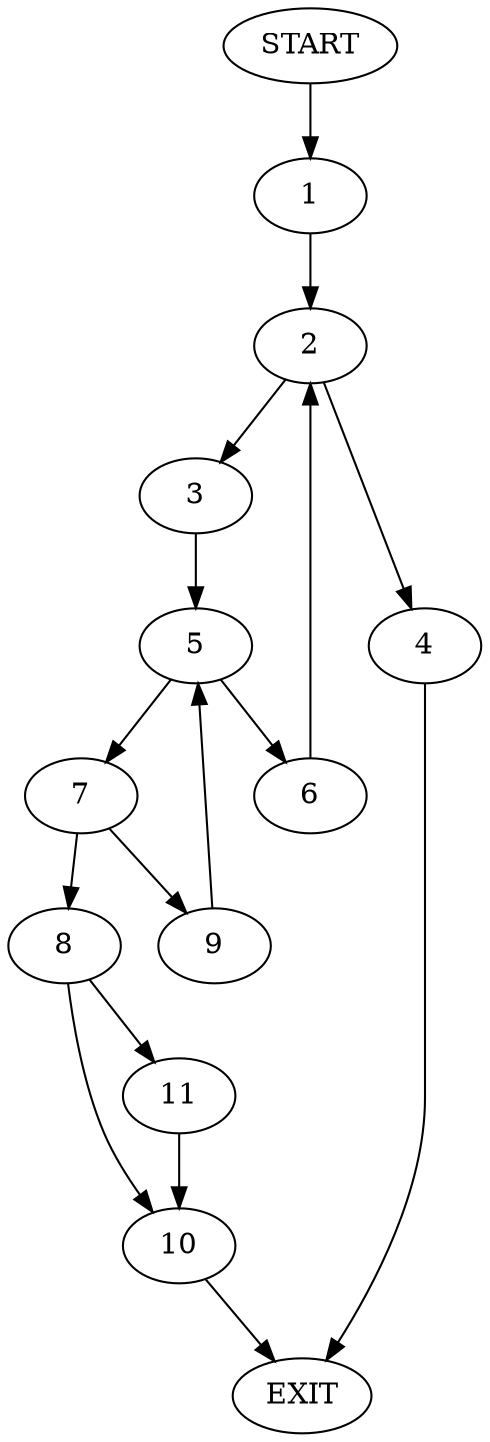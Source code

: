 digraph {
0 [label="START"]
12 [label="EXIT"]
0 -> 1
1 -> 2
2 -> 3
2 -> 4
3 -> 5
4 -> 12
5 -> 6
5 -> 7
6 -> 2
7 -> 8
7 -> 9
8 -> 10
8 -> 11
9 -> 5
11 -> 10
10 -> 12
}
